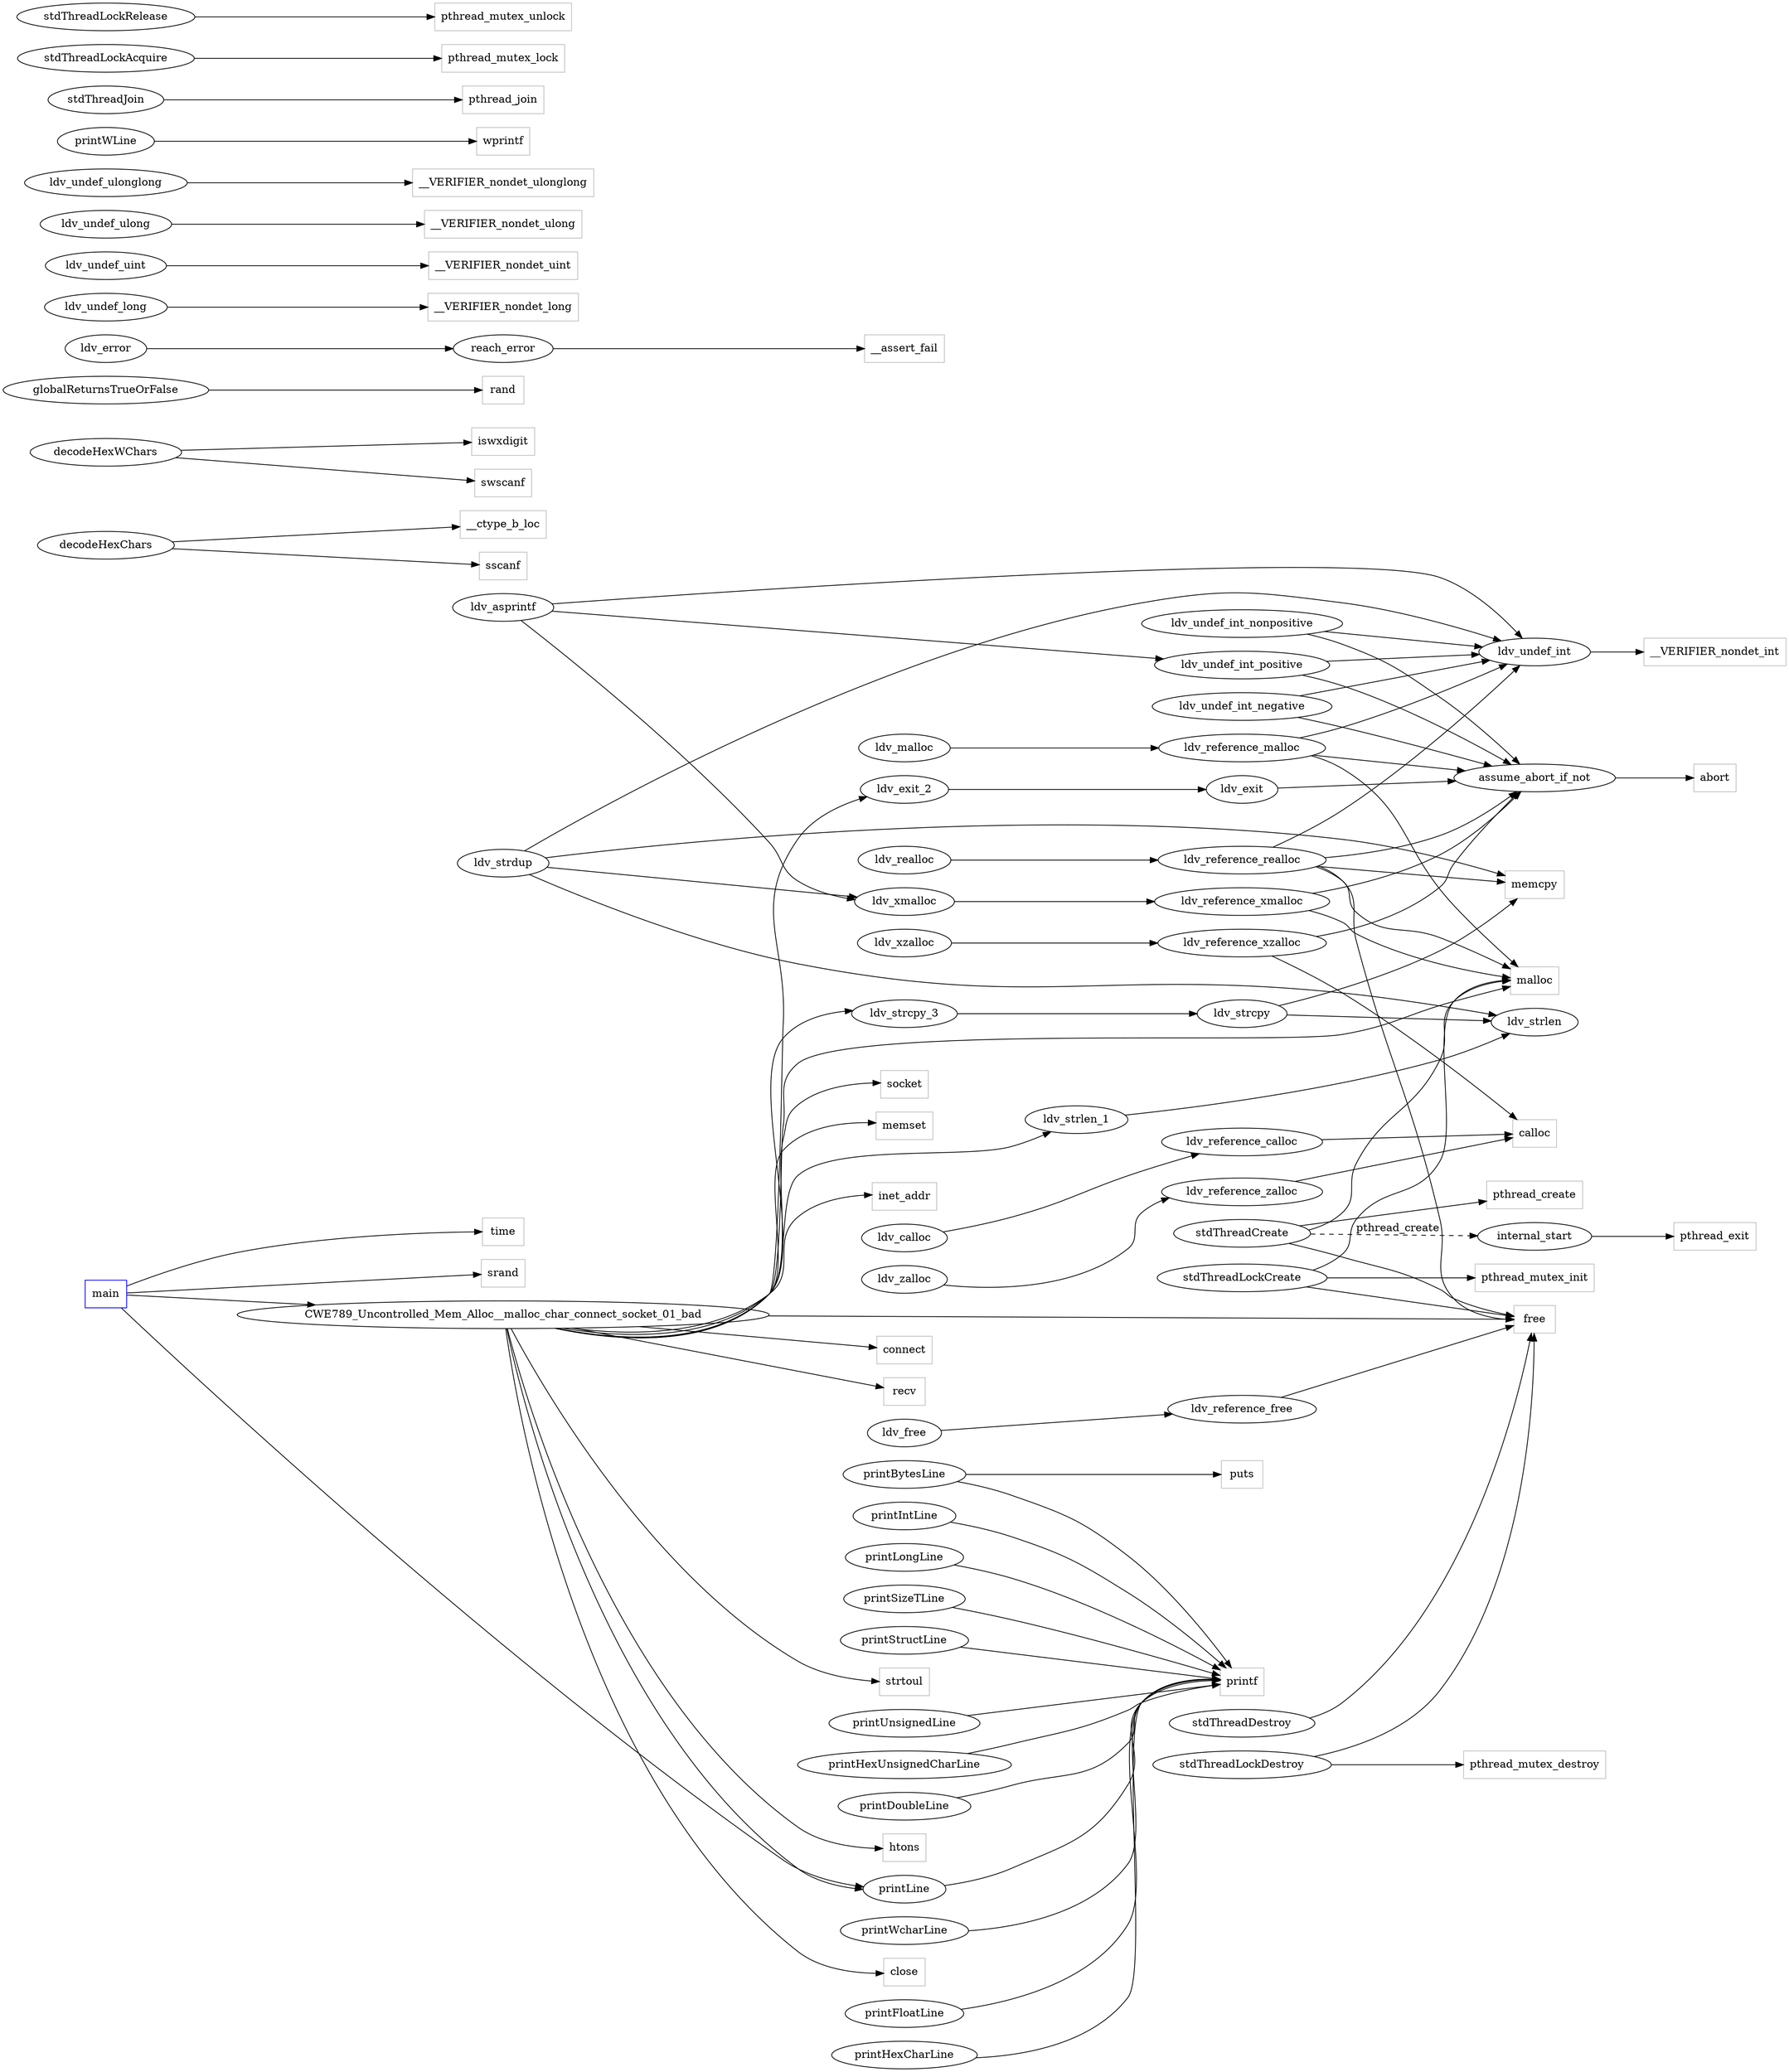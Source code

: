 digraph functioncalls {
rankdir=LR;

main [shape="box", color=blue];
socket [label="socket", shape="box", color=grey];
CWE789_Uncontrolled_Mem_Alloc__malloc_char_connect_socket_01_bad -> socket;
memset [label="memset", shape="box", color=grey];
CWE789_Uncontrolled_Mem_Alloc__malloc_char_connect_socket_01_bad -> memset;
inet_addr [label="inet_addr", shape="box", color=grey];
CWE789_Uncontrolled_Mem_Alloc__malloc_char_connect_socket_01_bad -> inet_addr;
htons [label="htons", shape="box", color=grey];
CWE789_Uncontrolled_Mem_Alloc__malloc_char_connect_socket_01_bad -> htons;
connect [label="connect", shape="box", color=grey];
CWE789_Uncontrolled_Mem_Alloc__malloc_char_connect_socket_01_bad -> connect;
recv [label="recv", shape="box", color=grey];
CWE789_Uncontrolled_Mem_Alloc__malloc_char_connect_socket_01_bad -> recv;
strtoul [label="strtoul", shape="box", color=grey];
CWE789_Uncontrolled_Mem_Alloc__malloc_char_connect_socket_01_bad -> strtoul;
ldv_strlen_1 [label="ldv_strlen_1", ];
CWE789_Uncontrolled_Mem_Alloc__malloc_char_connect_socket_01_bad -> ldv_strlen_1;
printLine [label="printLine", ];
CWE789_Uncontrolled_Mem_Alloc__malloc_char_connect_socket_01_bad -> printLine;
malloc [label="malloc", shape="box", color=grey];
CWE789_Uncontrolled_Mem_Alloc__malloc_char_connect_socket_01_bad -> malloc;
ldv_strcpy_3 [label="ldv_strcpy_3", ];
CWE789_Uncontrolled_Mem_Alloc__malloc_char_connect_socket_01_bad -> ldv_strcpy_3;
free [label="free", shape="box", color=grey];
CWE789_Uncontrolled_Mem_Alloc__malloc_char_connect_socket_01_bad -> free;
ldv_exit_2 [label="ldv_exit_2", ];
CWE789_Uncontrolled_Mem_Alloc__malloc_char_connect_socket_01_bad -> ldv_exit_2;
close [label="close", shape="box", color=grey];
CWE789_Uncontrolled_Mem_Alloc__malloc_char_connect_socket_01_bad -> close;
abort [label="abort", shape="box", color=grey];
assume_abort_if_not -> abort;
__ctype_b_loc [label="__ctype_b_loc", shape="box", color=grey];
decodeHexChars -> __ctype_b_loc;
sscanf [label="sscanf", shape="box", color=grey];
decodeHexChars -> sscanf;
iswxdigit [label="iswxdigit", shape="box", color=grey];
decodeHexWChars -> iswxdigit;
swscanf [label="swscanf", shape="box", color=grey];
decodeHexWChars -> swscanf;
rand [label="rand", shape="box", color=grey];
globalReturnsTrueOrFalse -> rand;
pthread_exit [label="pthread_exit", shape="box", color=grey];
internal_start -> pthread_exit;
ldv_undef_int [label="ldv_undef_int", ];
ldv_asprintf -> ldv_undef_int;
ldv_xmalloc [label="ldv_xmalloc", ];
ldv_asprintf -> ldv_xmalloc;
ldv_undef_int_positive [label="ldv_undef_int_positive", ];
ldv_asprintf -> ldv_undef_int_positive;
ldv_reference_calloc [label="ldv_reference_calloc", ];
ldv_calloc -> ldv_reference_calloc;
reach_error [label="reach_error", ];
ldv_error -> reach_error;
assume_abort_if_not [label="assume_abort_if_not", ];
ldv_exit -> assume_abort_if_not;
ldv_exit [label="ldv_exit", ];
ldv_exit_2 -> ldv_exit;
ldv_reference_free [label="ldv_reference_free", ];
ldv_free -> ldv_reference_free;
ldv_reference_malloc [label="ldv_reference_malloc", ];
ldv_malloc -> ldv_reference_malloc;
ldv_reference_realloc [label="ldv_reference_realloc", ];
ldv_realloc -> ldv_reference_realloc;
calloc [label="calloc", shape="box", color=grey];
ldv_reference_calloc -> calloc;
ldv_reference_free -> free;
ldv_reference_malloc -> ldv_undef_int;
ldv_reference_malloc -> malloc;
ldv_reference_malloc -> assume_abort_if_not;
ldv_reference_realloc -> ldv_undef_int;
ldv_reference_realloc -> malloc;
ldv_reference_realloc -> assume_abort_if_not;
memcpy [label="memcpy", shape="box", color=grey];
ldv_reference_realloc -> memcpy;
ldv_reference_realloc -> free;
ldv_reference_xmalloc -> malloc;
ldv_reference_xmalloc -> assume_abort_if_not;
ldv_reference_xzalloc -> calloc;
ldv_reference_xzalloc -> assume_abort_if_not;
ldv_reference_zalloc -> calloc;
ldv_strlen [label="ldv_strlen", ];
ldv_strcpy -> ldv_strlen;
ldv_strcpy -> memcpy;
ldv_strcpy [label="ldv_strcpy", ];
ldv_strcpy_3 -> ldv_strcpy;
ldv_strdup -> ldv_undef_int;
ldv_strdup -> ldv_strlen;
ldv_strdup -> ldv_xmalloc;
ldv_strdup -> memcpy;
ldv_strlen_1 -> ldv_strlen;
__VERIFIER_nondet_int [label="__VERIFIER_nondet_int", shape="box", color=grey];
ldv_undef_int -> __VERIFIER_nondet_int;
ldv_undef_int_negative -> ldv_undef_int;
ldv_undef_int_negative -> assume_abort_if_not;
ldv_undef_int_nonpositive -> ldv_undef_int;
ldv_undef_int_nonpositive -> assume_abort_if_not;
ldv_undef_int_positive -> ldv_undef_int;
ldv_undef_int_positive -> assume_abort_if_not;
__VERIFIER_nondet_long [label="__VERIFIER_nondet_long", shape="box", color=grey];
ldv_undef_long -> __VERIFIER_nondet_long;
__VERIFIER_nondet_uint [label="__VERIFIER_nondet_uint", shape="box", color=grey];
ldv_undef_uint -> __VERIFIER_nondet_uint;
__VERIFIER_nondet_ulong [label="__VERIFIER_nondet_ulong", shape="box", color=grey];
ldv_undef_ulong -> __VERIFIER_nondet_ulong;
__VERIFIER_nondet_ulonglong [label="__VERIFIER_nondet_ulonglong", shape="box", color=grey];
ldv_undef_ulonglong -> __VERIFIER_nondet_ulonglong;
ldv_reference_xmalloc [label="ldv_reference_xmalloc", ];
ldv_xmalloc -> ldv_reference_xmalloc;
ldv_reference_xzalloc [label="ldv_reference_xzalloc", ];
ldv_xzalloc -> ldv_reference_xzalloc;
ldv_reference_zalloc [label="ldv_reference_zalloc", ];
ldv_zalloc -> ldv_reference_zalloc;
time [label="time", shape="box", color=grey];
main -> time;
srand [label="srand", shape="box", color=grey];
main -> srand;
main -> printLine;
CWE789_Uncontrolled_Mem_Alloc__malloc_char_connect_socket_01_bad [label="CWE789_Uncontrolled_Mem_Alloc__malloc_char_connect_socket_01_bad", ];
main -> CWE789_Uncontrolled_Mem_Alloc__malloc_char_connect_socket_01_bad;
puts [label="puts", shape="box", color=grey];
printBytesLine -> puts;
printf [label="printf", shape="box", color=grey];
printBytesLine -> printf;
printDoubleLine -> printf;
printFloatLine -> printf;
printHexCharLine -> printf;
printHexUnsignedCharLine -> printf;
printIntLine -> printf;
printLine -> printf;
printLongLine -> printf;
printSizeTLine -> printf;
printStructLine -> printf;
printUnsignedLine -> printf;
wprintf [label="wprintf", shape="box", color=grey];
printWLine -> wprintf;
printWcharLine -> printf;
__assert_fail [label="__assert_fail", shape="box", color=grey];
reach_error -> __assert_fail;
stdThreadCreate -> malloc;
pthread_create [label="pthread_create", shape="box", color=grey];
stdThreadCreate -> pthread_create;
stdThreadCreate -> free;
internal_start [label="internal_start", ];
stdThreadCreate -> internal_start [style="dashed" label="pthread_create"];
stdThreadDestroy -> free;
pthread_join [label="pthread_join", shape="box", color=grey];
stdThreadJoin -> pthread_join;
pthread_mutex_lock [label="pthread_mutex_lock", shape="box", color=grey];
stdThreadLockAcquire -> pthread_mutex_lock;
stdThreadLockCreate -> malloc;
pthread_mutex_init [label="pthread_mutex_init", shape="box", color=grey];
stdThreadLockCreate -> pthread_mutex_init;
stdThreadLockCreate -> free;
pthread_mutex_destroy [label="pthread_mutex_destroy", shape="box", color=grey];
stdThreadLockDestroy -> pthread_mutex_destroy;
stdThreadLockDestroy -> free;
pthread_mutex_unlock [label="pthread_mutex_unlock", shape="box", color=grey];
stdThreadLockRelease -> pthread_mutex_unlock;
}
